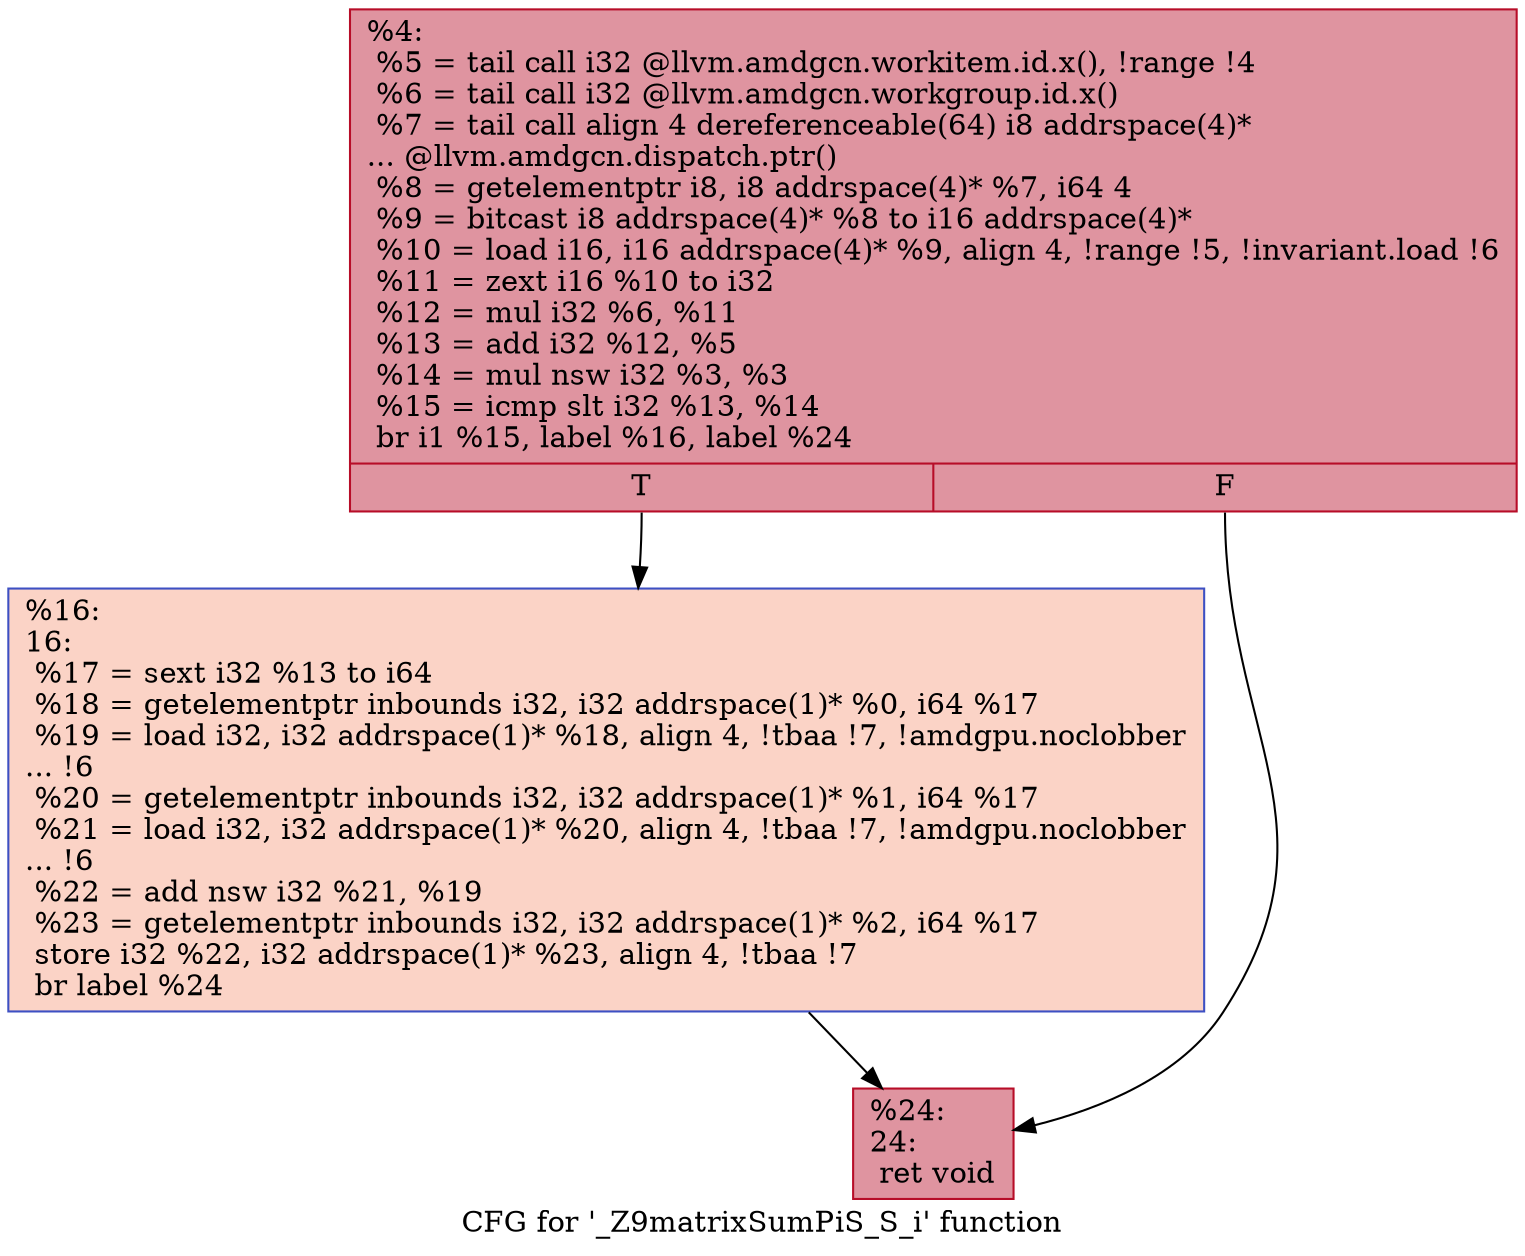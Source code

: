 digraph "CFG for '_Z9matrixSumPiS_S_i' function" {
	label="CFG for '_Z9matrixSumPiS_S_i' function";

	Node0x469c100 [shape=record,color="#b70d28ff", style=filled, fillcolor="#b70d2870",label="{%4:\l  %5 = tail call i32 @llvm.amdgcn.workitem.id.x(), !range !4\l  %6 = tail call i32 @llvm.amdgcn.workgroup.id.x()\l  %7 = tail call align 4 dereferenceable(64) i8 addrspace(4)*\l... @llvm.amdgcn.dispatch.ptr()\l  %8 = getelementptr i8, i8 addrspace(4)* %7, i64 4\l  %9 = bitcast i8 addrspace(4)* %8 to i16 addrspace(4)*\l  %10 = load i16, i16 addrspace(4)* %9, align 4, !range !5, !invariant.load !6\l  %11 = zext i16 %10 to i32\l  %12 = mul i32 %6, %11\l  %13 = add i32 %12, %5\l  %14 = mul nsw i32 %3, %3\l  %15 = icmp slt i32 %13, %14\l  br i1 %15, label %16, label %24\l|{<s0>T|<s1>F}}"];
	Node0x469c100:s0 -> Node0x469c150;
	Node0x469c100:s1 -> Node0x469e120;
	Node0x469c150 [shape=record,color="#3d50c3ff", style=filled, fillcolor="#f59c7d70",label="{%16:\l16:                                               \l  %17 = sext i32 %13 to i64\l  %18 = getelementptr inbounds i32, i32 addrspace(1)* %0, i64 %17\l  %19 = load i32, i32 addrspace(1)* %18, align 4, !tbaa !7, !amdgpu.noclobber\l... !6\l  %20 = getelementptr inbounds i32, i32 addrspace(1)* %1, i64 %17\l  %21 = load i32, i32 addrspace(1)* %20, align 4, !tbaa !7, !amdgpu.noclobber\l... !6\l  %22 = add nsw i32 %21, %19\l  %23 = getelementptr inbounds i32, i32 addrspace(1)* %2, i64 %17\l  store i32 %22, i32 addrspace(1)* %23, align 4, !tbaa !7\l  br label %24\l}"];
	Node0x469c150 -> Node0x469e120;
	Node0x469e120 [shape=record,color="#b70d28ff", style=filled, fillcolor="#b70d2870",label="{%24:\l24:                                               \l  ret void\l}"];
}
